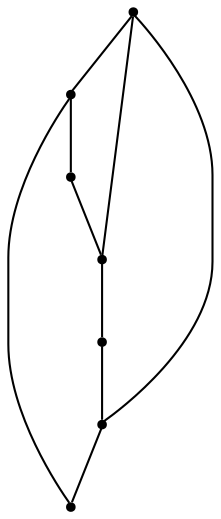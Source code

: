 graph {
  node [shape=point,comment="{\"directed\":false,\"doi\":\"10.1007/11618058_39\",\"figure\":\"2\"}"]

  v0 [pos="970.3179596656977,305.44179280598973"]
  v1 [pos="970.3179596656977,380.44179280598973"]
  v2 [pos="895.3040061773255,417.94179280598973"]
  v3 [pos="895.3040061773255,267.94179280598973"]
  v4 [pos="895.3040061773256,342.94179280598973"]
  v5 [pos="820.2900526889536,305.44179280598973"]
  v6 [pos="820.2900526889534,380.44179280598973"]

  v0 -- v1 [id="-1",pos="970.3179596656977,305.44179280598973 970.3179596656977,380.44179280598973 970.3179596656977,380.44179280598973 970.3179596656977,380.44179280598973"]
  v6 -- v5 [id="-2",pos="820.2900526889534,380.44179280598973 820.2900526889536,305.44179280598973 820.2900526889536,305.44179280598973 820.2900526889536,305.44179280598973"]
  v5 -- v3 [id="-3",pos="820.2900526889536,305.44179280598973 895.3040061773255,267.94179280598973 895.3040061773255,267.94179280598973 895.3040061773255,267.94179280598973"]
  v2 -- v6 [id="-4",pos="895.3040061773255,417.94179280598973 820.2900526889534,380.44179280598973 820.2900526889534,380.44179280598973 820.2900526889534,380.44179280598973"]
  v4 -- v2 [id="-5",pos="895.3040061773256,342.94179280598973 895.3040061773255,417.94179280598973 895.3040061773255,417.94179280598973 895.3040061773255,417.94179280598973"]
  v4 -- v5 [id="-6",pos="895.3040061773256,342.94179280598973 820.2900526889536,305.44179280598973 820.2900526889536,305.44179280598973 820.2900526889536,305.44179280598973"]
  v4 -- v0 [id="-7",pos="895.3040061773256,342.94179280598973 970.3179596656977,305.44179280598973 970.3179596656977,305.44179280598973 970.3179596656977,305.44179280598973"]
  v3 -- v0 [id="-8",pos="895.3040061773255,267.94179280598973 970.3179596656977,305.44179280598973 970.3179596656977,305.44179280598973 970.3179596656977,305.44179280598973"]
  v1 -- v2 [id="-9",pos="970.3179596656977,380.44179280598973 895.3040061773255,417.94179280598973 895.3040061773255,417.94179280598973 895.3040061773255,417.94179280598973"]
}